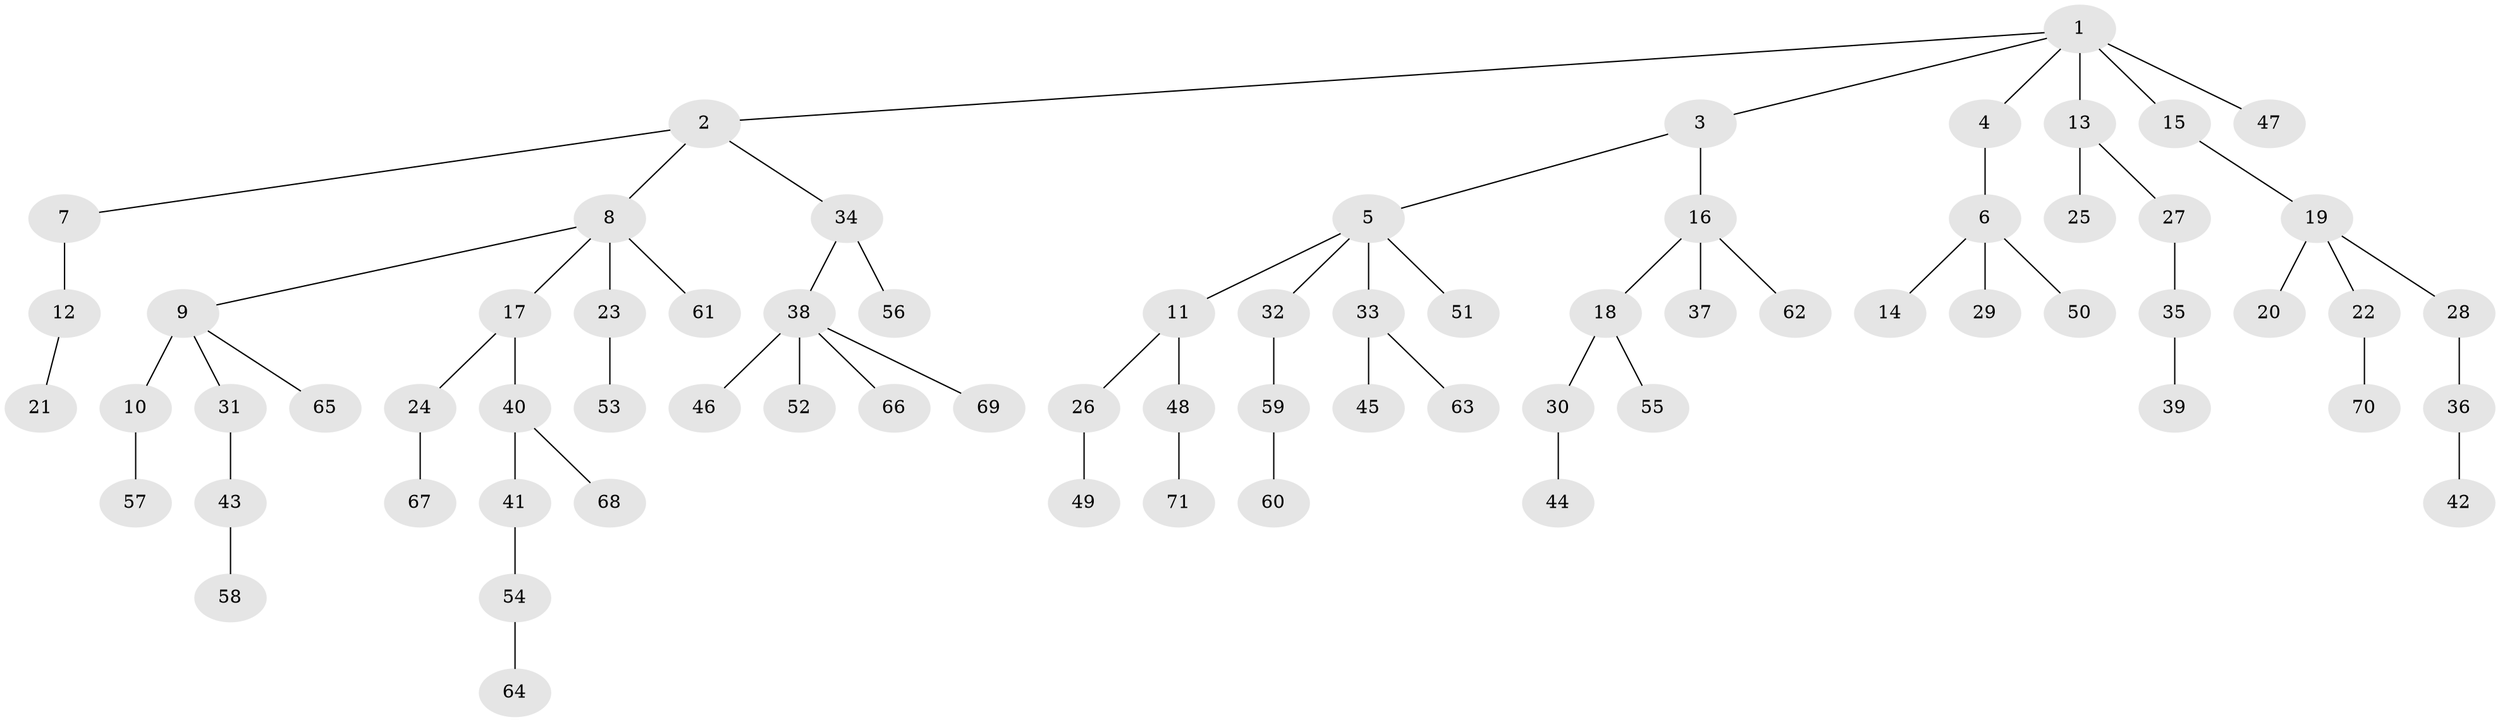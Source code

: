 // original degree distribution, {8: 0.0070921985815602835, 1: 0.5531914893617021, 5: 0.014184397163120567, 4: 0.07092198581560284, 3: 0.09929078014184398, 6: 0.03546099290780142, 2: 0.20567375886524822, 7: 0.014184397163120567}
// Generated by graph-tools (version 1.1) at 2025/37/03/09/25 02:37:08]
// undirected, 71 vertices, 70 edges
graph export_dot {
graph [start="1"]
  node [color=gray90,style=filled];
  1;
  2;
  3;
  4;
  5;
  6;
  7;
  8;
  9;
  10;
  11;
  12;
  13;
  14;
  15;
  16;
  17;
  18;
  19;
  20;
  21;
  22;
  23;
  24;
  25;
  26;
  27;
  28;
  29;
  30;
  31;
  32;
  33;
  34;
  35;
  36;
  37;
  38;
  39;
  40;
  41;
  42;
  43;
  44;
  45;
  46;
  47;
  48;
  49;
  50;
  51;
  52;
  53;
  54;
  55;
  56;
  57;
  58;
  59;
  60;
  61;
  62;
  63;
  64;
  65;
  66;
  67;
  68;
  69;
  70;
  71;
  1 -- 2 [weight=1.0];
  1 -- 3 [weight=1.0];
  1 -- 4 [weight=1.0];
  1 -- 13 [weight=2.0];
  1 -- 15 [weight=1.0];
  1 -- 47 [weight=1.0];
  2 -- 7 [weight=1.0];
  2 -- 8 [weight=1.0];
  2 -- 34 [weight=1.0];
  3 -- 5 [weight=1.0];
  3 -- 16 [weight=1.0];
  4 -- 6 [weight=1.0];
  5 -- 11 [weight=1.0];
  5 -- 32 [weight=1.0];
  5 -- 33 [weight=1.0];
  5 -- 51 [weight=1.0];
  6 -- 14 [weight=1.0];
  6 -- 29 [weight=1.0];
  6 -- 50 [weight=2.0];
  7 -- 12 [weight=4.0];
  8 -- 9 [weight=1.0];
  8 -- 17 [weight=1.0];
  8 -- 23 [weight=1.0];
  8 -- 61 [weight=1.0];
  9 -- 10 [weight=3.0];
  9 -- 31 [weight=1.0];
  9 -- 65 [weight=1.0];
  10 -- 57 [weight=1.0];
  11 -- 26 [weight=1.0];
  11 -- 48 [weight=1.0];
  12 -- 21 [weight=1.0];
  13 -- 25 [weight=1.0];
  13 -- 27 [weight=1.0];
  15 -- 19 [weight=1.0];
  16 -- 18 [weight=1.0];
  16 -- 37 [weight=1.0];
  16 -- 62 [weight=1.0];
  17 -- 24 [weight=1.0];
  17 -- 40 [weight=1.0];
  18 -- 30 [weight=1.0];
  18 -- 55 [weight=3.0];
  19 -- 20 [weight=1.0];
  19 -- 22 [weight=1.0];
  19 -- 28 [weight=1.0];
  22 -- 70 [weight=1.0];
  23 -- 53 [weight=1.0];
  24 -- 67 [weight=1.0];
  26 -- 49 [weight=1.0];
  27 -- 35 [weight=1.0];
  28 -- 36 [weight=1.0];
  30 -- 44 [weight=1.0];
  31 -- 43 [weight=2.0];
  32 -- 59 [weight=1.0];
  33 -- 45 [weight=1.0];
  33 -- 63 [weight=1.0];
  34 -- 38 [weight=1.0];
  34 -- 56 [weight=2.0];
  35 -- 39 [weight=2.0];
  36 -- 42 [weight=2.0];
  38 -- 46 [weight=1.0];
  38 -- 52 [weight=1.0];
  38 -- 66 [weight=1.0];
  38 -- 69 [weight=1.0];
  40 -- 41 [weight=1.0];
  40 -- 68 [weight=1.0];
  41 -- 54 [weight=1.0];
  43 -- 58 [weight=1.0];
  48 -- 71 [weight=1.0];
  54 -- 64 [weight=1.0];
  59 -- 60 [weight=1.0];
}
